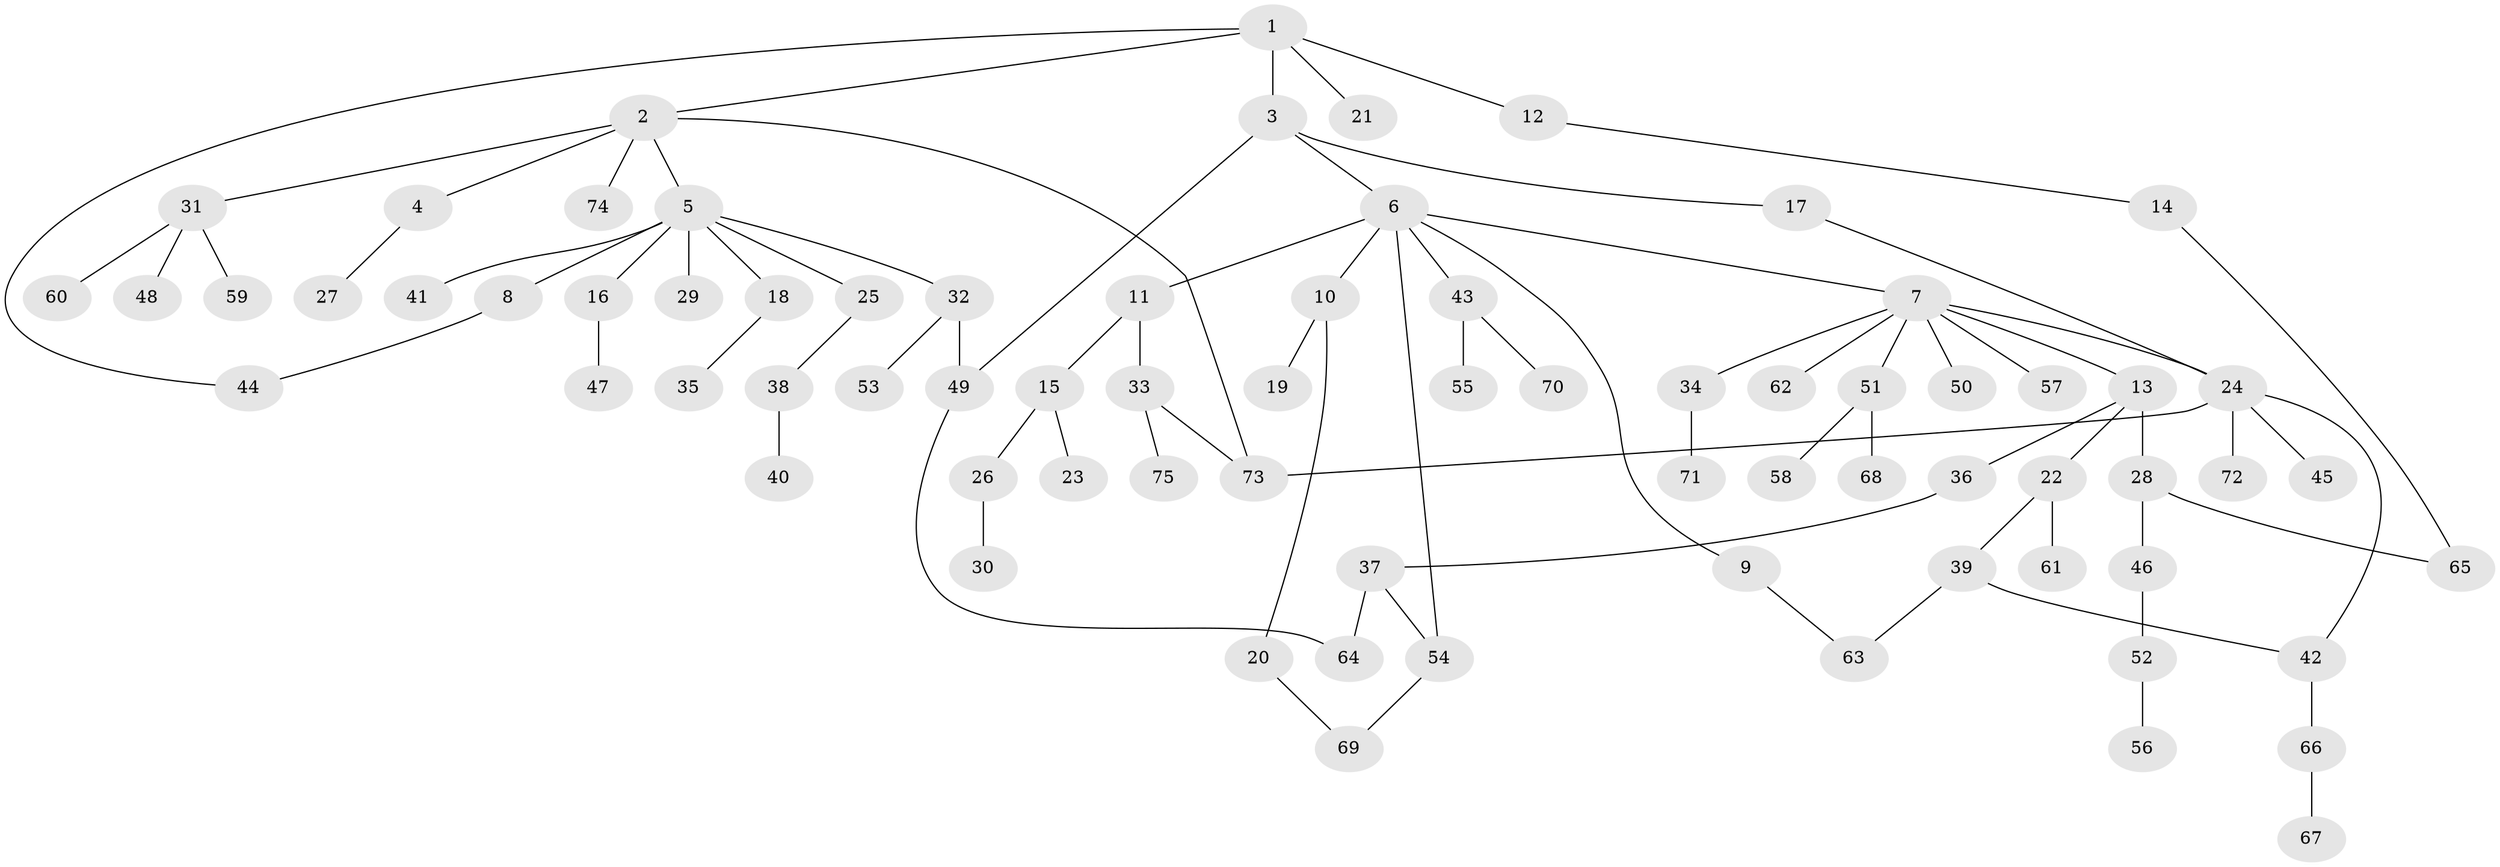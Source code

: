 // Generated by graph-tools (version 1.1) at 2025/13/03/09/25 04:13:26]
// undirected, 75 vertices, 85 edges
graph export_dot {
graph [start="1"]
  node [color=gray90,style=filled];
  1;
  2;
  3;
  4;
  5;
  6;
  7;
  8;
  9;
  10;
  11;
  12;
  13;
  14;
  15;
  16;
  17;
  18;
  19;
  20;
  21;
  22;
  23;
  24;
  25;
  26;
  27;
  28;
  29;
  30;
  31;
  32;
  33;
  34;
  35;
  36;
  37;
  38;
  39;
  40;
  41;
  42;
  43;
  44;
  45;
  46;
  47;
  48;
  49;
  50;
  51;
  52;
  53;
  54;
  55;
  56;
  57;
  58;
  59;
  60;
  61;
  62;
  63;
  64;
  65;
  66;
  67;
  68;
  69;
  70;
  71;
  72;
  73;
  74;
  75;
  1 -- 2;
  1 -- 3;
  1 -- 12;
  1 -- 21;
  1 -- 44;
  2 -- 4;
  2 -- 5;
  2 -- 31;
  2 -- 74;
  2 -- 73;
  3 -- 6;
  3 -- 17;
  3 -- 49;
  4 -- 27;
  5 -- 8;
  5 -- 16;
  5 -- 18;
  5 -- 25;
  5 -- 29;
  5 -- 32;
  5 -- 41;
  6 -- 7;
  6 -- 9;
  6 -- 10;
  6 -- 11;
  6 -- 43;
  6 -- 54;
  7 -- 13;
  7 -- 34;
  7 -- 50;
  7 -- 51;
  7 -- 57;
  7 -- 62;
  7 -- 24;
  8 -- 44;
  9 -- 63;
  10 -- 19;
  10 -- 20;
  11 -- 15;
  11 -- 33;
  12 -- 14;
  13 -- 22;
  13 -- 28;
  13 -- 36;
  14 -- 65;
  15 -- 23;
  15 -- 26;
  16 -- 47;
  17 -- 24;
  18 -- 35;
  20 -- 69;
  22 -- 39;
  22 -- 61;
  24 -- 42;
  24 -- 45;
  24 -- 72;
  24 -- 73;
  25 -- 38;
  26 -- 30;
  28 -- 46;
  28 -- 65;
  31 -- 48;
  31 -- 59;
  31 -- 60;
  32 -- 53;
  32 -- 49;
  33 -- 75;
  33 -- 73;
  34 -- 71;
  36 -- 37;
  37 -- 54;
  37 -- 64;
  38 -- 40;
  39 -- 42;
  39 -- 63;
  42 -- 66;
  43 -- 55;
  43 -- 70;
  46 -- 52;
  49 -- 64;
  51 -- 58;
  51 -- 68;
  52 -- 56;
  54 -- 69;
  66 -- 67;
}
